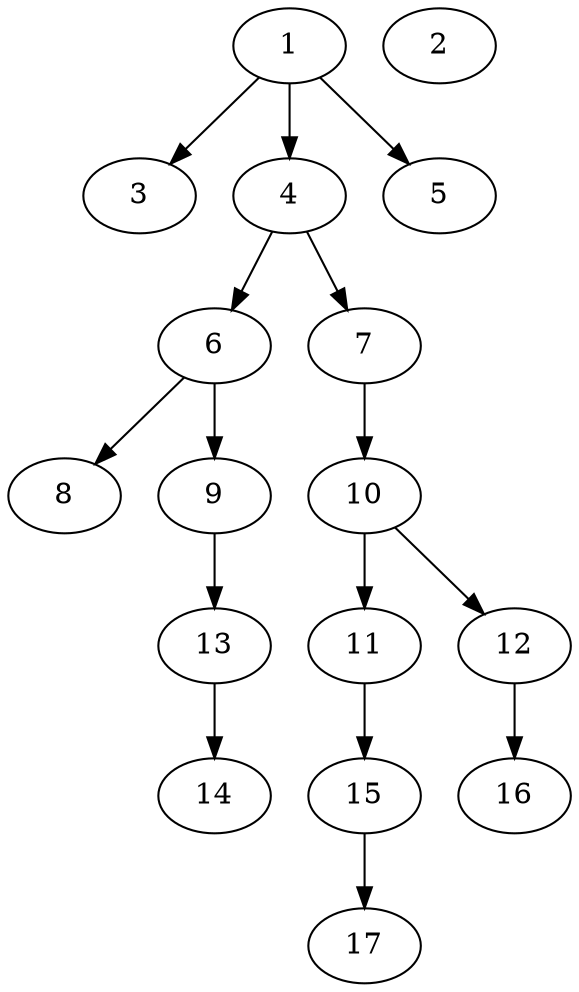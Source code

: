 // DAG (tier=1-easy, mode=compute, n=17, ccr=0.268, fat=0.399, density=0.237, regular=0.705, jump=0.037, mindata=262144, maxdata=2097152)
// DAG automatically generated by daggen at Sun Aug 24 16:33:32 2025
// /home/ermia/Project/Environments/daggen/bin/daggen --dot --ccr 0.268 --fat 0.399 --regular 0.705 --density 0.237 --jump 0.037 --mindata 262144 --maxdata 2097152 -n 17 
digraph G {
  1 [size="19128311196548160", alpha="0.09", expect_size="9564155598274080"]
  1 -> 3 [size ="18548629962752"]
  1 -> 4 [size ="18548629962752"]
  1 -> 5 [size ="18548629962752"]
  2 [size="1102234996176488", alpha="0.08", expect_size="551117498088244"]
  3 [size="319530060225732", alpha="0.05", expect_size="159765030112866"]
  4 [size="2130939111967646", alpha="0.05", expect_size="1065469555983823"]
  4 -> 6 [size ="952685821952"]
  4 -> 7 [size ="952685821952"]
  5 [size="131633441648514", alpha="0.03", expect_size="65816720824257"]
  6 [size="8126436247687645", alpha="0.11", expect_size="4063218123843822"]
  6 -> 8 [size ="8221674700800"]
  6 -> 9 [size ="8221674700800"]
  7 [size="709649318588730", alpha="0.08", expect_size="354824659294365"]
  7 -> 10 [size ="13636730880000"]
  8 [size="32928026691998456", alpha="0.05", expect_size="16464013345999228"]
  9 [size="79861222455463", alpha="0.01", expect_size="39930611227731"]
  9 -> 13 [size ="3009840939008"]
  10 [size="1531278074419200", alpha="0.06", expect_size="765639037209600"]
  10 -> 11 [size ="30923764531200"]
  10 -> 12 [size ="30923764531200"]
  11 [size="719323136000000000", alpha="0.08", expect_size="359661568000000000"]
  11 -> 15 [size ="6422528000000"]
  12 [size="27598517654219916", alpha="0.15", expect_size="13799258827109958"]
  12 -> 16 [size ="11113236267008"]
  13 [size="1173306682114048000", alpha="0.17", expect_size="586653341057024000"]
  13 -> 14 [size ="8899474227200"]
  14 [size="9920032383652528", alpha="0.16", expect_size="4960016191826264"]
  15 [size="4227136382499291136", alpha="0.06", expect_size="2113568191249645568"]
  15 -> 17 [size ="20914821398528"]
  16 [size="574867766113206272", alpha="0.10", expect_size="287433883056603136"]
  17 [size="775760144504318", alpha="0.17", expect_size="387880072252159"]
}